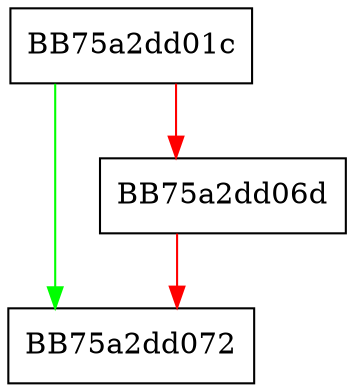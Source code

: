 digraph GetVersionStringIterator {
  node [shape="box"];
  graph [splines=ortho];
  BB75a2dd01c -> BB75a2dd072 [color="green"];
  BB75a2dd01c -> BB75a2dd06d [color="red"];
  BB75a2dd06d -> BB75a2dd072 [color="red"];
}